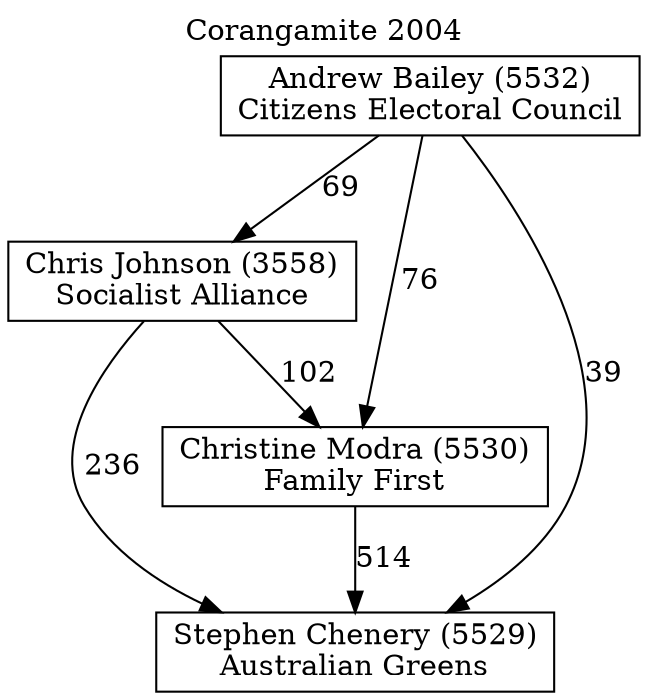 // House preference flow
digraph "Stephen Chenery (5529)_Corangamite_2004" {
	graph [label="Corangamite 2004" labelloc=t mclimit=10]
	node [shape=box]
	"Andrew Bailey (5532)" [label="Andrew Bailey (5532)
Citizens Electoral Council"]
	"Chris Johnson (3558)" [label="Chris Johnson (3558)
Socialist Alliance"]
	"Christine Modra (5530)" [label="Christine Modra (5530)
Family First"]
	"Stephen Chenery (5529)" [label="Stephen Chenery (5529)
Australian Greens"]
	"Andrew Bailey (5532)" -> "Chris Johnson (3558)" [label=69]
	"Andrew Bailey (5532)" -> "Christine Modra (5530)" [label=76]
	"Andrew Bailey (5532)" -> "Stephen Chenery (5529)" [label=39]
	"Chris Johnson (3558)" -> "Christine Modra (5530)" [label=102]
	"Chris Johnson (3558)" -> "Stephen Chenery (5529)" [label=236]
	"Christine Modra (5530)" -> "Stephen Chenery (5529)" [label=514]
}
